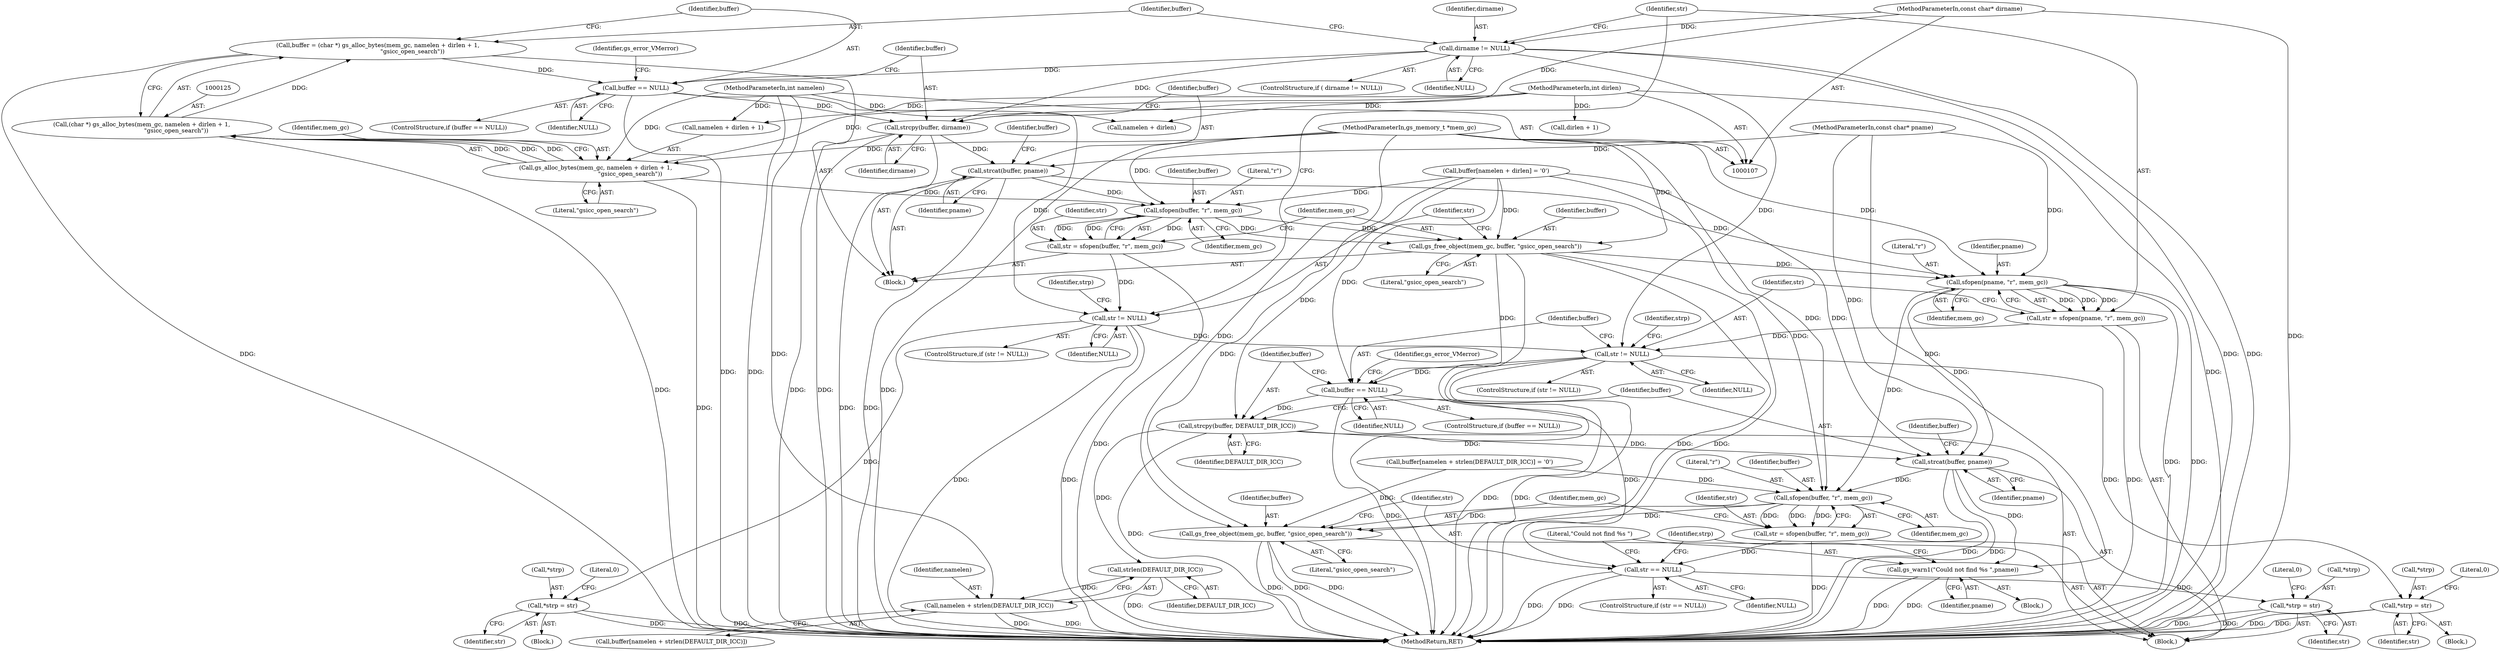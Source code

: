 digraph "0_ghostscript_6d444c273da5499a4cd72f21cb6d4c9a5256807d@API" {
"1000140" [label="(Call,strcpy(buffer, dirname))"];
"1000135" [label="(Call,buffer == NULL)"];
"1000122" [label="(Call,buffer = (char *) gs_alloc_bytes(mem_gc, namelen + dirlen + 1,\n                                     \"gsicc_open_search\"))"];
"1000124" [label="(Call,(char *) gs_alloc_bytes(mem_gc, namelen + dirlen + 1,\n                                     \"gsicc_open_search\"))"];
"1000126" [label="(Call,gs_alloc_bytes(mem_gc, namelen + dirlen + 1,\n                                     \"gsicc_open_search\"))"];
"1000110" [label="(MethodParameterIn,gs_memory_t *mem_gc)"];
"1000109" [label="(MethodParameterIn,int namelen)"];
"1000112" [label="(MethodParameterIn,int dirlen)"];
"1000118" [label="(Call,dirname != NULL)"];
"1000111" [label="(MethodParameterIn,const char* dirname)"];
"1000143" [label="(Call,strcat(buffer, pname))"];
"1000155" [label="(Call,sfopen(buffer, \"r\", mem_gc))"];
"1000153" [label="(Call,str = sfopen(buffer, \"r\", mem_gc))"];
"1000164" [label="(Call,str != NULL)"];
"1000168" [label="(Call,*strp = str)"];
"1000181" [label="(Call,str != NULL)"];
"1000185" [label="(Call,*strp = str)"];
"1000192" [label="(Call,buffer == NULL)"];
"1000197" [label="(Call,strcpy(buffer, DEFAULT_DIR_ICC))"];
"1000200" [label="(Call,strcat(buffer, pname))"];
"1000213" [label="(Call,sfopen(buffer, \"r\", mem_gc))"];
"1000211" [label="(Call,str = sfopen(buffer, \"r\", mem_gc))"];
"1000222" [label="(Call,str == NULL)"];
"1000229" [label="(Call,*strp = str)"];
"1000217" [label="(Call,gs_free_object(mem_gc, buffer, \"gsicc_open_search\"))"];
"1000226" [label="(Call,gs_warn1(\"Could not find %s \",pname))"];
"1000208" [label="(Call,strlen(DEFAULT_DIR_ICC))"];
"1000206" [label="(Call,namelen + strlen(DEFAULT_DIR_ICC))"];
"1000159" [label="(Call,gs_free_object(mem_gc, buffer, \"gsicc_open_search\"))"];
"1000176" [label="(Call,sfopen(pname, \"r\", mem_gc))"];
"1000174" [label="(Call,str = sfopen(pname, \"r\", mem_gc))"];
"1000175" [label="(Identifier,str)"];
"1000228" [label="(Identifier,pname)"];
"1000180" [label="(ControlStructure,if (str != NULL))"];
"1000142" [label="(Identifier,dirname)"];
"1000140" [label="(Call,strcpy(buffer, dirname))"];
"1000153" [label="(Call,str = sfopen(buffer, \"r\", mem_gc))"];
"1000235" [label="(MethodReturn,RET)"];
"1000123" [label="(Identifier,buffer)"];
"1000155" [label="(Call,sfopen(buffer, \"r\", mem_gc))"];
"1000177" [label="(Identifier,pname)"];
"1000192" [label="(Call,buffer == NULL)"];
"1000216" [label="(Identifier,mem_gc)"];
"1000111" [label="(MethodParameterIn,const char* dirname)"];
"1000169" [label="(Call,*strp)"];
"1000112" [label="(MethodParameterIn,int dirlen)"];
"1000198" [label="(Identifier,buffer)"];
"1000145" [label="(Identifier,pname)"];
"1000193" [label="(Identifier,buffer)"];
"1000212" [label="(Identifier,str)"];
"1000217" [label="(Call,gs_free_object(mem_gc, buffer, \"gsicc_open_search\"))"];
"1000114" [label="(Block,)"];
"1000166" [label="(Identifier,NULL)"];
"1000181" [label="(Call,str != NULL)"];
"1000121" [label="(Block,)"];
"1000213" [label="(Call,sfopen(buffer, \"r\", mem_gc))"];
"1000194" [label="(Identifier,NULL)"];
"1000182" [label="(Identifier,str)"];
"1000226" [label="(Call,gs_warn1(\"Could not find %s \",pname))"];
"1000141" [label="(Identifier,buffer)"];
"1000162" [label="(Literal,\"gsicc_open_search\")"];
"1000183" [label="(Identifier,NULL)"];
"1000156" [label="(Identifier,buffer)"];
"1000108" [label="(MethodParameterIn,const char* pname)"];
"1000163" [label="(ControlStructure,if (str != NULL))"];
"1000118" [label="(Call,dirname != NULL)"];
"1000203" [label="(Call,buffer[namelen + strlen(DEFAULT_DIR_ICC)] = '\0')"];
"1000135" [label="(Call,buffer == NULL)"];
"1000176" [label="(Call,sfopen(pname, \"r\", mem_gc))"];
"1000219" [label="(Identifier,buffer)"];
"1000232" [label="(Identifier,str)"];
"1000209" [label="(Identifier,DEFAULT_DIR_ICC)"];
"1000185" [label="(Call,*strp = str)"];
"1000222" [label="(Call,str == NULL)"];
"1000229" [label="(Call,*strp = str)"];
"1000134" [label="(ControlStructure,if (buffer == NULL))"];
"1000220" [label="(Literal,\"gsicc_open_search\")"];
"1000128" [label="(Call,namelen + dirlen + 1)"];
"1000207" [label="(Identifier,namelen)"];
"1000126" [label="(Call,gs_alloc_bytes(mem_gc, namelen + dirlen + 1,\n                                     \"gsicc_open_search\"))"];
"1000199" [label="(Identifier,DEFAULT_DIR_ICC)"];
"1000158" [label="(Identifier,mem_gc)"];
"1000214" [label="(Identifier,buffer)"];
"1000137" [label="(Identifier,NULL)"];
"1000204" [label="(Call,buffer[namelen + strlen(DEFAULT_DIR_ICC)])"];
"1000234" [label="(Literal,0)"];
"1000191" [label="(ControlStructure,if (buffer == NULL))"];
"1000171" [label="(Identifier,str)"];
"1000188" [label="(Identifier,str)"];
"1000143" [label="(Call,strcat(buffer, pname))"];
"1000154" [label="(Identifier,str)"];
"1000117" [label="(ControlStructure,if ( dirname != NULL))"];
"1000119" [label="(Identifier,dirname)"];
"1000110" [label="(MethodParameterIn,gs_memory_t *mem_gc)"];
"1000173" [label="(Literal,0)"];
"1000170" [label="(Identifier,strp)"];
"1000223" [label="(Identifier,str)"];
"1000206" [label="(Call,namelen + strlen(DEFAULT_DIR_ICC))"];
"1000164" [label="(Call,str != NULL)"];
"1000165" [label="(Identifier,str)"];
"1000202" [label="(Identifier,pname)"];
"1000197" [label="(Call,strcpy(buffer, DEFAULT_DIR_ICC))"];
"1000211" [label="(Call,str = sfopen(buffer, \"r\", mem_gc))"];
"1000149" [label="(Call,namelen + dirlen)"];
"1000122" [label="(Call,buffer = (char *) gs_alloc_bytes(mem_gc, namelen + dirlen + 1,\n                                     \"gsicc_open_search\"))"];
"1000187" [label="(Identifier,strp)"];
"1000196" [label="(Identifier,gs_error_VMerror)"];
"1000225" [label="(Block,)"];
"1000231" [label="(Identifier,strp)"];
"1000167" [label="(Block,)"];
"1000127" [label="(Identifier,mem_gc)"];
"1000148" [label="(Identifier,buffer)"];
"1000146" [label="(Call,buffer[namelen + dirlen] = '\0')"];
"1000109" [label="(MethodParameterIn,int namelen)"];
"1000190" [label="(Literal,0)"];
"1000124" [label="(Call,(char *) gs_alloc_bytes(mem_gc, namelen + dirlen + 1,\n                                     \"gsicc_open_search\"))"];
"1000144" [label="(Identifier,buffer)"];
"1000157" [label="(Literal,\"r\")"];
"1000200" [label="(Call,strcat(buffer, pname))"];
"1000168" [label="(Call,*strp = str)"];
"1000227" [label="(Literal,\"Could not find %s \")"];
"1000186" [label="(Call,*strp)"];
"1000136" [label="(Identifier,buffer)"];
"1000161" [label="(Identifier,buffer)"];
"1000160" [label="(Identifier,mem_gc)"];
"1000174" [label="(Call,str = sfopen(pname, \"r\", mem_gc))"];
"1000133" [label="(Literal,\"gsicc_open_search\")"];
"1000221" [label="(ControlStructure,if (str == NULL))"];
"1000230" [label="(Call,*strp)"];
"1000184" [label="(Block,)"];
"1000201" [label="(Identifier,buffer)"];
"1000178" [label="(Literal,\"r\")"];
"1000139" [label="(Identifier,gs_error_VMerror)"];
"1000120" [label="(Identifier,NULL)"];
"1000224" [label="(Identifier,NULL)"];
"1000130" [label="(Call,dirlen + 1)"];
"1000159" [label="(Call,gs_free_object(mem_gc, buffer, \"gsicc_open_search\"))"];
"1000208" [label="(Call,strlen(DEFAULT_DIR_ICC))"];
"1000218" [label="(Identifier,mem_gc)"];
"1000179" [label="(Identifier,mem_gc)"];
"1000205" [label="(Identifier,buffer)"];
"1000215" [label="(Literal,\"r\")"];
"1000140" -> "1000121"  [label="AST: "];
"1000140" -> "1000142"  [label="CFG: "];
"1000141" -> "1000140"  [label="AST: "];
"1000142" -> "1000140"  [label="AST: "];
"1000144" -> "1000140"  [label="CFG: "];
"1000140" -> "1000235"  [label="DDG: "];
"1000140" -> "1000235"  [label="DDG: "];
"1000135" -> "1000140"  [label="DDG: "];
"1000118" -> "1000140"  [label="DDG: "];
"1000111" -> "1000140"  [label="DDG: "];
"1000140" -> "1000143"  [label="DDG: "];
"1000135" -> "1000134"  [label="AST: "];
"1000135" -> "1000137"  [label="CFG: "];
"1000136" -> "1000135"  [label="AST: "];
"1000137" -> "1000135"  [label="AST: "];
"1000139" -> "1000135"  [label="CFG: "];
"1000141" -> "1000135"  [label="CFG: "];
"1000135" -> "1000235"  [label="DDG: "];
"1000122" -> "1000135"  [label="DDG: "];
"1000118" -> "1000135"  [label="DDG: "];
"1000135" -> "1000164"  [label="DDG: "];
"1000122" -> "1000121"  [label="AST: "];
"1000122" -> "1000124"  [label="CFG: "];
"1000123" -> "1000122"  [label="AST: "];
"1000124" -> "1000122"  [label="AST: "];
"1000136" -> "1000122"  [label="CFG: "];
"1000122" -> "1000235"  [label="DDG: "];
"1000124" -> "1000122"  [label="DDG: "];
"1000124" -> "1000126"  [label="CFG: "];
"1000125" -> "1000124"  [label="AST: "];
"1000126" -> "1000124"  [label="AST: "];
"1000124" -> "1000235"  [label="DDG: "];
"1000126" -> "1000124"  [label="DDG: "];
"1000126" -> "1000124"  [label="DDG: "];
"1000126" -> "1000124"  [label="DDG: "];
"1000126" -> "1000133"  [label="CFG: "];
"1000127" -> "1000126"  [label="AST: "];
"1000128" -> "1000126"  [label="AST: "];
"1000133" -> "1000126"  [label="AST: "];
"1000126" -> "1000235"  [label="DDG: "];
"1000110" -> "1000126"  [label="DDG: "];
"1000109" -> "1000126"  [label="DDG: "];
"1000112" -> "1000126"  [label="DDG: "];
"1000126" -> "1000155"  [label="DDG: "];
"1000110" -> "1000107"  [label="AST: "];
"1000110" -> "1000235"  [label="DDG: "];
"1000110" -> "1000155"  [label="DDG: "];
"1000110" -> "1000159"  [label="DDG: "];
"1000110" -> "1000176"  [label="DDG: "];
"1000110" -> "1000213"  [label="DDG: "];
"1000110" -> "1000217"  [label="DDG: "];
"1000109" -> "1000107"  [label="AST: "];
"1000109" -> "1000235"  [label="DDG: "];
"1000109" -> "1000128"  [label="DDG: "];
"1000109" -> "1000149"  [label="DDG: "];
"1000109" -> "1000206"  [label="DDG: "];
"1000112" -> "1000107"  [label="AST: "];
"1000112" -> "1000235"  [label="DDG: "];
"1000112" -> "1000128"  [label="DDG: "];
"1000112" -> "1000130"  [label="DDG: "];
"1000112" -> "1000149"  [label="DDG: "];
"1000118" -> "1000117"  [label="AST: "];
"1000118" -> "1000120"  [label="CFG: "];
"1000119" -> "1000118"  [label="AST: "];
"1000120" -> "1000118"  [label="AST: "];
"1000123" -> "1000118"  [label="CFG: "];
"1000175" -> "1000118"  [label="CFG: "];
"1000118" -> "1000235"  [label="DDG: "];
"1000118" -> "1000235"  [label="DDG: "];
"1000111" -> "1000118"  [label="DDG: "];
"1000118" -> "1000181"  [label="DDG: "];
"1000111" -> "1000107"  [label="AST: "];
"1000111" -> "1000235"  [label="DDG: "];
"1000143" -> "1000121"  [label="AST: "];
"1000143" -> "1000145"  [label="CFG: "];
"1000144" -> "1000143"  [label="AST: "];
"1000145" -> "1000143"  [label="AST: "];
"1000148" -> "1000143"  [label="CFG: "];
"1000143" -> "1000235"  [label="DDG: "];
"1000143" -> "1000235"  [label="DDG: "];
"1000108" -> "1000143"  [label="DDG: "];
"1000143" -> "1000155"  [label="DDG: "];
"1000143" -> "1000176"  [label="DDG: "];
"1000155" -> "1000153"  [label="AST: "];
"1000155" -> "1000158"  [label="CFG: "];
"1000156" -> "1000155"  [label="AST: "];
"1000157" -> "1000155"  [label="AST: "];
"1000158" -> "1000155"  [label="AST: "];
"1000153" -> "1000155"  [label="CFG: "];
"1000155" -> "1000153"  [label="DDG: "];
"1000155" -> "1000153"  [label="DDG: "];
"1000155" -> "1000153"  [label="DDG: "];
"1000146" -> "1000155"  [label="DDG: "];
"1000155" -> "1000159"  [label="DDG: "];
"1000155" -> "1000159"  [label="DDG: "];
"1000153" -> "1000121"  [label="AST: "];
"1000154" -> "1000153"  [label="AST: "];
"1000160" -> "1000153"  [label="CFG: "];
"1000153" -> "1000235"  [label="DDG: "];
"1000153" -> "1000164"  [label="DDG: "];
"1000164" -> "1000163"  [label="AST: "];
"1000164" -> "1000166"  [label="CFG: "];
"1000165" -> "1000164"  [label="AST: "];
"1000166" -> "1000164"  [label="AST: "];
"1000170" -> "1000164"  [label="CFG: "];
"1000175" -> "1000164"  [label="CFG: "];
"1000164" -> "1000235"  [label="DDG: "];
"1000164" -> "1000235"  [label="DDG: "];
"1000164" -> "1000168"  [label="DDG: "];
"1000164" -> "1000181"  [label="DDG: "];
"1000168" -> "1000167"  [label="AST: "];
"1000168" -> "1000171"  [label="CFG: "];
"1000169" -> "1000168"  [label="AST: "];
"1000171" -> "1000168"  [label="AST: "];
"1000173" -> "1000168"  [label="CFG: "];
"1000168" -> "1000235"  [label="DDG: "];
"1000168" -> "1000235"  [label="DDG: "];
"1000181" -> "1000180"  [label="AST: "];
"1000181" -> "1000183"  [label="CFG: "];
"1000182" -> "1000181"  [label="AST: "];
"1000183" -> "1000181"  [label="AST: "];
"1000187" -> "1000181"  [label="CFG: "];
"1000193" -> "1000181"  [label="CFG: "];
"1000181" -> "1000235"  [label="DDG: "];
"1000181" -> "1000235"  [label="DDG: "];
"1000174" -> "1000181"  [label="DDG: "];
"1000181" -> "1000185"  [label="DDG: "];
"1000181" -> "1000192"  [label="DDG: "];
"1000185" -> "1000184"  [label="AST: "];
"1000185" -> "1000188"  [label="CFG: "];
"1000186" -> "1000185"  [label="AST: "];
"1000188" -> "1000185"  [label="AST: "];
"1000190" -> "1000185"  [label="CFG: "];
"1000185" -> "1000235"  [label="DDG: "];
"1000185" -> "1000235"  [label="DDG: "];
"1000192" -> "1000191"  [label="AST: "];
"1000192" -> "1000194"  [label="CFG: "];
"1000193" -> "1000192"  [label="AST: "];
"1000194" -> "1000192"  [label="AST: "];
"1000196" -> "1000192"  [label="CFG: "];
"1000198" -> "1000192"  [label="CFG: "];
"1000192" -> "1000235"  [label="DDG: "];
"1000146" -> "1000192"  [label="DDG: "];
"1000159" -> "1000192"  [label="DDG: "];
"1000192" -> "1000197"  [label="DDG: "];
"1000192" -> "1000222"  [label="DDG: "];
"1000197" -> "1000114"  [label="AST: "];
"1000197" -> "1000199"  [label="CFG: "];
"1000198" -> "1000197"  [label="AST: "];
"1000199" -> "1000197"  [label="AST: "];
"1000201" -> "1000197"  [label="CFG: "];
"1000197" -> "1000235"  [label="DDG: "];
"1000146" -> "1000197"  [label="DDG: "];
"1000197" -> "1000200"  [label="DDG: "];
"1000197" -> "1000208"  [label="DDG: "];
"1000200" -> "1000114"  [label="AST: "];
"1000200" -> "1000202"  [label="CFG: "];
"1000201" -> "1000200"  [label="AST: "];
"1000202" -> "1000200"  [label="AST: "];
"1000205" -> "1000200"  [label="CFG: "];
"1000200" -> "1000235"  [label="DDG: "];
"1000200" -> "1000235"  [label="DDG: "];
"1000146" -> "1000200"  [label="DDG: "];
"1000176" -> "1000200"  [label="DDG: "];
"1000108" -> "1000200"  [label="DDG: "];
"1000200" -> "1000213"  [label="DDG: "];
"1000200" -> "1000226"  [label="DDG: "];
"1000213" -> "1000211"  [label="AST: "];
"1000213" -> "1000216"  [label="CFG: "];
"1000214" -> "1000213"  [label="AST: "];
"1000215" -> "1000213"  [label="AST: "];
"1000216" -> "1000213"  [label="AST: "];
"1000211" -> "1000213"  [label="CFG: "];
"1000213" -> "1000211"  [label="DDG: "];
"1000213" -> "1000211"  [label="DDG: "];
"1000213" -> "1000211"  [label="DDG: "];
"1000146" -> "1000213"  [label="DDG: "];
"1000203" -> "1000213"  [label="DDG: "];
"1000176" -> "1000213"  [label="DDG: "];
"1000213" -> "1000217"  [label="DDG: "];
"1000213" -> "1000217"  [label="DDG: "];
"1000211" -> "1000114"  [label="AST: "];
"1000212" -> "1000211"  [label="AST: "];
"1000218" -> "1000211"  [label="CFG: "];
"1000211" -> "1000235"  [label="DDG: "];
"1000211" -> "1000222"  [label="DDG: "];
"1000222" -> "1000221"  [label="AST: "];
"1000222" -> "1000224"  [label="CFG: "];
"1000223" -> "1000222"  [label="AST: "];
"1000224" -> "1000222"  [label="AST: "];
"1000227" -> "1000222"  [label="CFG: "];
"1000231" -> "1000222"  [label="CFG: "];
"1000222" -> "1000235"  [label="DDG: "];
"1000222" -> "1000235"  [label="DDG: "];
"1000222" -> "1000229"  [label="DDG: "];
"1000229" -> "1000114"  [label="AST: "];
"1000229" -> "1000232"  [label="CFG: "];
"1000230" -> "1000229"  [label="AST: "];
"1000232" -> "1000229"  [label="AST: "];
"1000234" -> "1000229"  [label="CFG: "];
"1000229" -> "1000235"  [label="DDG: "];
"1000229" -> "1000235"  [label="DDG: "];
"1000217" -> "1000114"  [label="AST: "];
"1000217" -> "1000220"  [label="CFG: "];
"1000218" -> "1000217"  [label="AST: "];
"1000219" -> "1000217"  [label="AST: "];
"1000220" -> "1000217"  [label="AST: "];
"1000223" -> "1000217"  [label="CFG: "];
"1000217" -> "1000235"  [label="DDG: "];
"1000217" -> "1000235"  [label="DDG: "];
"1000217" -> "1000235"  [label="DDG: "];
"1000146" -> "1000217"  [label="DDG: "];
"1000203" -> "1000217"  [label="DDG: "];
"1000226" -> "1000225"  [label="AST: "];
"1000226" -> "1000228"  [label="CFG: "];
"1000227" -> "1000226"  [label="AST: "];
"1000228" -> "1000226"  [label="AST: "];
"1000231" -> "1000226"  [label="CFG: "];
"1000226" -> "1000235"  [label="DDG: "];
"1000226" -> "1000235"  [label="DDG: "];
"1000108" -> "1000226"  [label="DDG: "];
"1000208" -> "1000206"  [label="AST: "];
"1000208" -> "1000209"  [label="CFG: "];
"1000209" -> "1000208"  [label="AST: "];
"1000206" -> "1000208"  [label="CFG: "];
"1000208" -> "1000235"  [label="DDG: "];
"1000208" -> "1000206"  [label="DDG: "];
"1000206" -> "1000204"  [label="AST: "];
"1000207" -> "1000206"  [label="AST: "];
"1000204" -> "1000206"  [label="CFG: "];
"1000206" -> "1000235"  [label="DDG: "];
"1000206" -> "1000235"  [label="DDG: "];
"1000159" -> "1000121"  [label="AST: "];
"1000159" -> "1000162"  [label="CFG: "];
"1000160" -> "1000159"  [label="AST: "];
"1000161" -> "1000159"  [label="AST: "];
"1000162" -> "1000159"  [label="AST: "];
"1000165" -> "1000159"  [label="CFG: "];
"1000159" -> "1000235"  [label="DDG: "];
"1000159" -> "1000235"  [label="DDG: "];
"1000159" -> "1000235"  [label="DDG: "];
"1000146" -> "1000159"  [label="DDG: "];
"1000159" -> "1000176"  [label="DDG: "];
"1000176" -> "1000174"  [label="AST: "];
"1000176" -> "1000179"  [label="CFG: "];
"1000177" -> "1000176"  [label="AST: "];
"1000178" -> "1000176"  [label="AST: "];
"1000179" -> "1000176"  [label="AST: "];
"1000174" -> "1000176"  [label="CFG: "];
"1000176" -> "1000235"  [label="DDG: "];
"1000176" -> "1000235"  [label="DDG: "];
"1000176" -> "1000174"  [label="DDG: "];
"1000176" -> "1000174"  [label="DDG: "];
"1000176" -> "1000174"  [label="DDG: "];
"1000108" -> "1000176"  [label="DDG: "];
"1000174" -> "1000114"  [label="AST: "];
"1000175" -> "1000174"  [label="AST: "];
"1000182" -> "1000174"  [label="CFG: "];
"1000174" -> "1000235"  [label="DDG: "];
}

